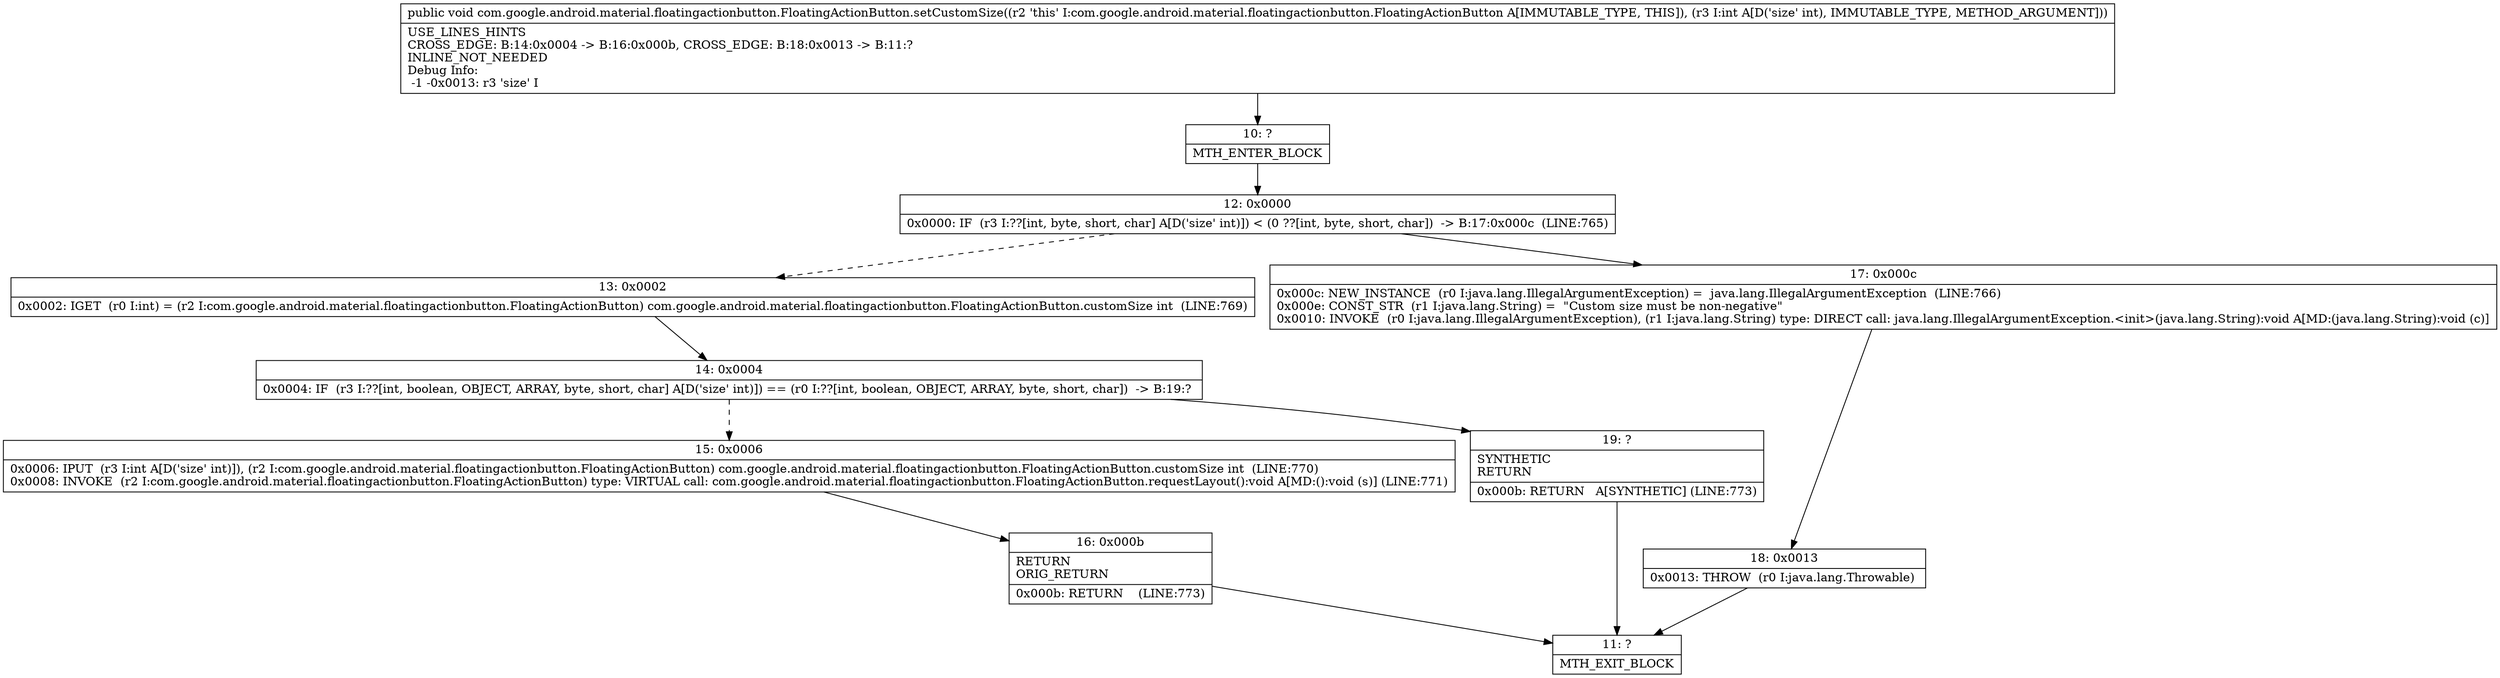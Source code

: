 digraph "CFG forcom.google.android.material.floatingactionbutton.FloatingActionButton.setCustomSize(I)V" {
Node_10 [shape=record,label="{10\:\ ?|MTH_ENTER_BLOCK\l}"];
Node_12 [shape=record,label="{12\:\ 0x0000|0x0000: IF  (r3 I:??[int, byte, short, char] A[D('size' int)]) \< (0 ??[int, byte, short, char])  \-\> B:17:0x000c  (LINE:765)\l}"];
Node_13 [shape=record,label="{13\:\ 0x0002|0x0002: IGET  (r0 I:int) = (r2 I:com.google.android.material.floatingactionbutton.FloatingActionButton) com.google.android.material.floatingactionbutton.FloatingActionButton.customSize int  (LINE:769)\l}"];
Node_14 [shape=record,label="{14\:\ 0x0004|0x0004: IF  (r3 I:??[int, boolean, OBJECT, ARRAY, byte, short, char] A[D('size' int)]) == (r0 I:??[int, boolean, OBJECT, ARRAY, byte, short, char])  \-\> B:19:? \l}"];
Node_15 [shape=record,label="{15\:\ 0x0006|0x0006: IPUT  (r3 I:int A[D('size' int)]), (r2 I:com.google.android.material.floatingactionbutton.FloatingActionButton) com.google.android.material.floatingactionbutton.FloatingActionButton.customSize int  (LINE:770)\l0x0008: INVOKE  (r2 I:com.google.android.material.floatingactionbutton.FloatingActionButton) type: VIRTUAL call: com.google.android.material.floatingactionbutton.FloatingActionButton.requestLayout():void A[MD:():void (s)] (LINE:771)\l}"];
Node_16 [shape=record,label="{16\:\ 0x000b|RETURN\lORIG_RETURN\l|0x000b: RETURN    (LINE:773)\l}"];
Node_11 [shape=record,label="{11\:\ ?|MTH_EXIT_BLOCK\l}"];
Node_19 [shape=record,label="{19\:\ ?|SYNTHETIC\lRETURN\l|0x000b: RETURN   A[SYNTHETIC] (LINE:773)\l}"];
Node_17 [shape=record,label="{17\:\ 0x000c|0x000c: NEW_INSTANCE  (r0 I:java.lang.IllegalArgumentException) =  java.lang.IllegalArgumentException  (LINE:766)\l0x000e: CONST_STR  (r1 I:java.lang.String) =  \"Custom size must be non\-negative\" \l0x0010: INVOKE  (r0 I:java.lang.IllegalArgumentException), (r1 I:java.lang.String) type: DIRECT call: java.lang.IllegalArgumentException.\<init\>(java.lang.String):void A[MD:(java.lang.String):void (c)]\l}"];
Node_18 [shape=record,label="{18\:\ 0x0013|0x0013: THROW  (r0 I:java.lang.Throwable) \l}"];
MethodNode[shape=record,label="{public void com.google.android.material.floatingactionbutton.FloatingActionButton.setCustomSize((r2 'this' I:com.google.android.material.floatingactionbutton.FloatingActionButton A[IMMUTABLE_TYPE, THIS]), (r3 I:int A[D('size' int), IMMUTABLE_TYPE, METHOD_ARGUMENT]))  | USE_LINES_HINTS\lCROSS_EDGE: B:14:0x0004 \-\> B:16:0x000b, CROSS_EDGE: B:18:0x0013 \-\> B:11:?\lINLINE_NOT_NEEDED\lDebug Info:\l  \-1 \-0x0013: r3 'size' I\l}"];
MethodNode -> Node_10;Node_10 -> Node_12;
Node_12 -> Node_13[style=dashed];
Node_12 -> Node_17;
Node_13 -> Node_14;
Node_14 -> Node_15[style=dashed];
Node_14 -> Node_19;
Node_15 -> Node_16;
Node_16 -> Node_11;
Node_19 -> Node_11;
Node_17 -> Node_18;
Node_18 -> Node_11;
}

